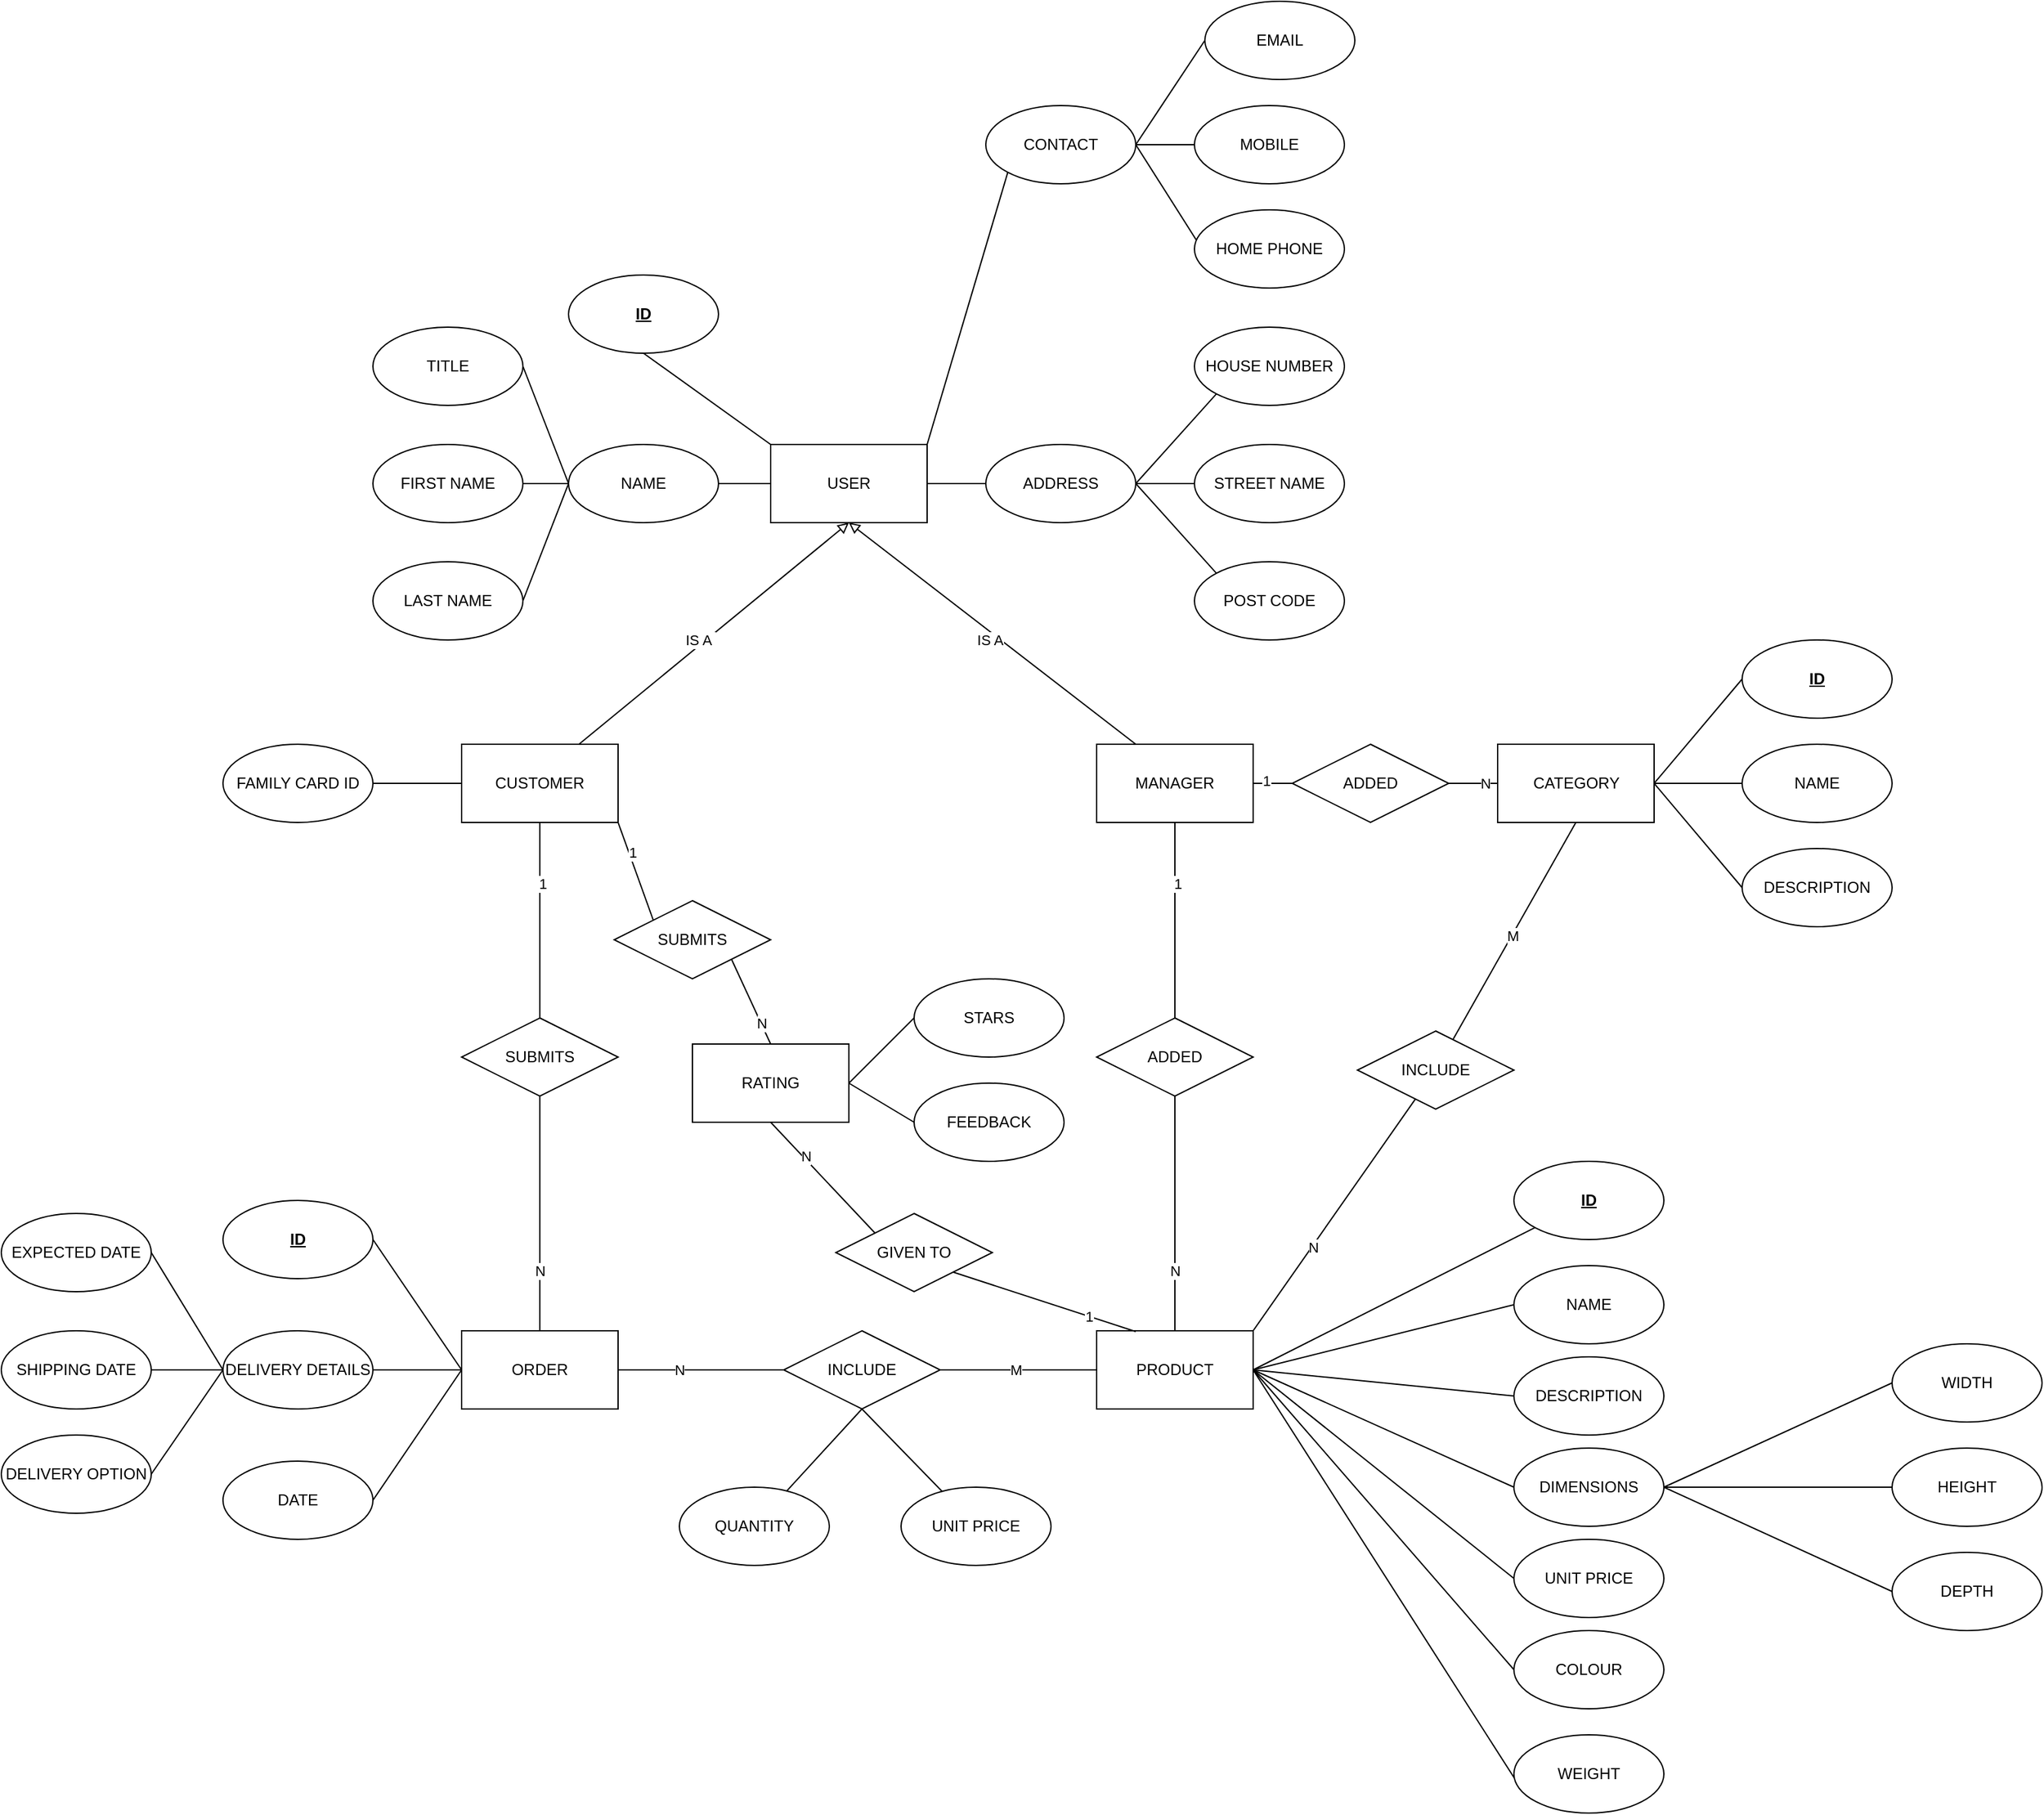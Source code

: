 <mxfile version="13.8.4" type="device"><diagram id="R2lEEEUBdFMjLlhIrx00" name="Page-1"><mxGraphModel dx="2568" dy="922" grid="1" gridSize="10" guides="1" tooltips="1" connect="1" arrows="1" fold="1" page="1" pageScale="1" pageWidth="850" pageHeight="1100" math="0" shadow="0" extFonts="Permanent Marker^https://fonts.googleapis.com/css?family=Permanent+Marker"><root><mxCell id="0"/><mxCell id="1" parent="0"/><mxCell id="3ssT8397jPewp1gnibbw-7" style="rounded=0;orthogonalLoop=1;jettySize=auto;html=1;exitX=0.75;exitY=0;exitDx=0;exitDy=0;entryX=0.5;entryY=1;entryDx=0;entryDy=0;endArrow=block;endFill=0;" edge="1" parent="1" source="3ssT8397jPewp1gnibbw-1" target="3ssT8397jPewp1gnibbw-5"><mxGeometry relative="1" as="geometry"/></mxCell><mxCell id="3ssT8397jPewp1gnibbw-45" value="IS A&amp;nbsp;" style="edgeLabel;html=1;align=center;verticalAlign=middle;resizable=0;points=[];" vertex="1" connectable="0" parent="3ssT8397jPewp1gnibbw-7"><mxGeometry x="-0.201" y="3" relative="1" as="geometry"><mxPoint x="11.58" y="-10.36" as="offset"/></mxGeometry></mxCell><mxCell id="3ssT8397jPewp1gnibbw-1" value="CUSTOMER" style="rounded=0;whiteSpace=wrap;html=1;" vertex="1" parent="1"><mxGeometry x="113" y="680" width="120" height="60" as="geometry"/></mxCell><mxCell id="3ssT8397jPewp1gnibbw-91" value="" style="edgeStyle=none;rounded=0;orthogonalLoop=1;jettySize=auto;html=1;startArrow=none;startFill=0;endArrow=none;endFill=0;exitX=1;exitY=0.5;exitDx=0;exitDy=0;entryX=0;entryY=0.5;entryDx=0;entryDy=0;" edge="1" parent="1" source="3ssT8397jPewp1gnibbw-2" target="3ssT8397jPewp1gnibbw-83"><mxGeometry relative="1" as="geometry"><mxPoint x="660" y="1164" as="sourcePoint"/></mxGeometry></mxCell><mxCell id="3ssT8397jPewp1gnibbw-92" style="edgeStyle=none;rounded=0;orthogonalLoop=1;jettySize=auto;html=1;startArrow=none;startFill=0;endArrow=none;endFill=0;exitX=1;exitY=0.5;exitDx=0;exitDy=0;entryX=0;entryY=0.5;entryDx=0;entryDy=0;" edge="1" parent="1" source="3ssT8397jPewp1gnibbw-2" target="3ssT8397jPewp1gnibbw-82"><mxGeometry relative="1" as="geometry"/></mxCell><mxCell id="3ssT8397jPewp1gnibbw-2" value="PRODUCT" style="rounded=0;whiteSpace=wrap;html=1;" vertex="1" parent="1"><mxGeometry x="600" y="1130" width="120" height="60" as="geometry"/></mxCell><mxCell id="3ssT8397jPewp1gnibbw-3" value="ORDER" style="rounded=0;whiteSpace=wrap;html=1;" vertex="1" parent="1"><mxGeometry x="113" y="1130" width="120" height="60" as="geometry"/></mxCell><mxCell id="3ssT8397jPewp1gnibbw-8" style="rounded=0;orthogonalLoop=1;jettySize=auto;html=1;exitX=0.25;exitY=0;exitDx=0;exitDy=0;entryX=0.5;entryY=1;entryDx=0;entryDy=0;endArrow=block;endFill=0;" edge="1" parent="1" source="3ssT8397jPewp1gnibbw-4" target="3ssT8397jPewp1gnibbw-5"><mxGeometry relative="1" as="geometry"/></mxCell><mxCell id="3ssT8397jPewp1gnibbw-46" value="IS A" style="edgeLabel;html=1;align=center;verticalAlign=middle;resizable=0;points=[];" vertex="1" connectable="0" parent="3ssT8397jPewp1gnibbw-8"><mxGeometry x="0.215" y="4" relative="1" as="geometry"><mxPoint x="24" y="19.92" as="offset"/></mxGeometry></mxCell><mxCell id="3ssT8397jPewp1gnibbw-4" value="MANAGER" style="rounded=0;whiteSpace=wrap;html=1;" vertex="1" parent="1"><mxGeometry x="600" y="680" width="120" height="60" as="geometry"/></mxCell><mxCell id="3ssT8397jPewp1gnibbw-5" value="USER" style="rounded=0;whiteSpace=wrap;html=1;" vertex="1" parent="1"><mxGeometry x="350" y="450" width="120" height="60" as="geometry"/></mxCell><mxCell id="3ssT8397jPewp1gnibbw-9" value="" style="endArrow=none;html=1;entryX=0.5;entryY=1;entryDx=0;entryDy=0;exitX=0.5;exitY=0;exitDx=0;exitDy=0;" edge="1" parent="1" source="3ssT8397jPewp1gnibbw-12" target="3ssT8397jPewp1gnibbw-1"><mxGeometry width="50" height="50" relative="1" as="geometry"><mxPoint x="242.5" y="790" as="sourcePoint"/><mxPoint x="242.5" y="690" as="targetPoint"/></mxGeometry></mxCell><mxCell id="3ssT8397jPewp1gnibbw-14" value="1" style="edgeLabel;html=1;align=center;verticalAlign=middle;resizable=0;points=[];" vertex="1" connectable="0" parent="3ssT8397jPewp1gnibbw-9"><mxGeometry x="0.371" y="-2" relative="1" as="geometry"><mxPoint as="offset"/></mxGeometry></mxCell><mxCell id="3ssT8397jPewp1gnibbw-13" style="edgeStyle=none;rounded=0;orthogonalLoop=1;jettySize=auto;html=1;entryX=0.5;entryY=0;entryDx=0;entryDy=0;endArrow=none;endFill=0;exitX=0.5;exitY=1;exitDx=0;exitDy=0;" edge="1" parent="1" source="3ssT8397jPewp1gnibbw-12" target="3ssT8397jPewp1gnibbw-3"><mxGeometry relative="1" as="geometry"/></mxCell><mxCell id="3ssT8397jPewp1gnibbw-15" value="N" style="edgeLabel;html=1;align=center;verticalAlign=middle;resizable=0;points=[];" vertex="1" connectable="0" parent="3ssT8397jPewp1gnibbw-13"><mxGeometry x="0.488" relative="1" as="geometry"><mxPoint as="offset"/></mxGeometry></mxCell><mxCell id="3ssT8397jPewp1gnibbw-12" value="SUBMITS" style="rhombus;whiteSpace=wrap;html=1;" vertex="1" parent="1"><mxGeometry x="113" y="890" width="120" height="60" as="geometry"/></mxCell><mxCell id="3ssT8397jPewp1gnibbw-43" style="edgeStyle=none;rounded=0;orthogonalLoop=1;jettySize=auto;html=1;exitX=1;exitY=0.5;exitDx=0;exitDy=0;entryX=0;entryY=0.5;entryDx=0;entryDy=0;endArrow=none;endFill=0;" edge="1" parent="1" target="3ssT8397jPewp1gnibbw-40"><mxGeometry relative="1" as="geometry"><mxPoint x="160.0" y="570" as="sourcePoint"/></mxGeometry></mxCell><mxCell id="3ssT8397jPewp1gnibbw-16" value="LAST NAME" style="ellipse;whiteSpace=wrap;html=1;" vertex="1" parent="1"><mxGeometry x="45" y="540" width="115" height="60" as="geometry"/></mxCell><mxCell id="3ssT8397jPewp1gnibbw-42" style="edgeStyle=none;rounded=0;orthogonalLoop=1;jettySize=auto;html=1;exitX=1;exitY=0.5;exitDx=0;exitDy=0;entryX=0;entryY=0.5;entryDx=0;entryDy=0;endArrow=none;endFill=0;" edge="1" parent="1" source="3ssT8397jPewp1gnibbw-18" target="3ssT8397jPewp1gnibbw-40"><mxGeometry relative="1" as="geometry"/></mxCell><mxCell id="3ssT8397jPewp1gnibbw-18" value="FIRST NAME" style="ellipse;whiteSpace=wrap;html=1;" vertex="1" parent="1"><mxGeometry x="45" y="450" width="115" height="60" as="geometry"/></mxCell><mxCell id="3ssT8397jPewp1gnibbw-38" style="edgeStyle=none;rounded=0;orthogonalLoop=1;jettySize=auto;html=1;exitX=0.5;exitY=1;exitDx=0;exitDy=0;entryX=0;entryY=0;entryDx=0;entryDy=0;endArrow=none;endFill=0;" edge="1" parent="1" source="3ssT8397jPewp1gnibbw-19" target="3ssT8397jPewp1gnibbw-5"><mxGeometry relative="1" as="geometry"/></mxCell><mxCell id="3ssT8397jPewp1gnibbw-19" value="ID" style="ellipse;whiteSpace=wrap;html=1;fontStyle=5" vertex="1" parent="1"><mxGeometry x="195" y="320" width="115" height="60" as="geometry"/></mxCell><mxCell id="3ssT8397jPewp1gnibbw-39" style="edgeStyle=none;rounded=0;orthogonalLoop=1;jettySize=auto;html=1;exitX=1;exitY=0.5;exitDx=0;exitDy=0;entryX=0;entryY=0.5;entryDx=0;entryDy=0;endArrow=none;endFill=0;" edge="1" parent="1" source="3ssT8397jPewp1gnibbw-20" target="3ssT8397jPewp1gnibbw-40"><mxGeometry relative="1" as="geometry"/></mxCell><mxCell id="3ssT8397jPewp1gnibbw-20" value="TITLE" style="ellipse;whiteSpace=wrap;html=1;" vertex="1" parent="1"><mxGeometry x="45" y="360" width="115" height="60" as="geometry"/></mxCell><mxCell id="3ssT8397jPewp1gnibbw-26" value="" style="edgeStyle=none;rounded=0;orthogonalLoop=1;jettySize=auto;html=1;endArrow=none;endFill=0;" edge="1" parent="1" source="3ssT8397jPewp1gnibbw-21" target="3ssT8397jPewp1gnibbw-24"><mxGeometry relative="1" as="geometry"/></mxCell><mxCell id="3ssT8397jPewp1gnibbw-27" value="" style="edgeStyle=none;rounded=0;orthogonalLoop=1;jettySize=auto;html=1;endArrow=none;endFill=0;" edge="1" parent="1" source="3ssT8397jPewp1gnibbw-21" target="3ssT8397jPewp1gnibbw-24"><mxGeometry relative="1" as="geometry"/></mxCell><mxCell id="3ssT8397jPewp1gnibbw-21" value="ADDRESS" style="ellipse;whiteSpace=wrap;html=1;" vertex="1" parent="1"><mxGeometry x="515" y="450" width="115" height="60" as="geometry"/></mxCell><mxCell id="3ssT8397jPewp1gnibbw-22" value="" style="endArrow=none;html=1;exitX=1;exitY=0.5;exitDx=0;exitDy=0;entryX=0;entryY=0.5;entryDx=0;entryDy=0;" edge="1" parent="1" source="3ssT8397jPewp1gnibbw-5" target="3ssT8397jPewp1gnibbw-21"><mxGeometry width="50" height="50" relative="1" as="geometry"><mxPoint x="455" y="680" as="sourcePoint"/><mxPoint x="505" y="630" as="targetPoint"/></mxGeometry></mxCell><mxCell id="3ssT8397jPewp1gnibbw-23" value="HOUSE NUMBER" style="ellipse;whiteSpace=wrap;html=1;" vertex="1" parent="1"><mxGeometry x="675" y="360" width="115" height="60" as="geometry"/></mxCell><mxCell id="3ssT8397jPewp1gnibbw-24" value="STREET NAME" style="ellipse;whiteSpace=wrap;html=1;" vertex="1" parent="1"><mxGeometry x="675" y="450" width="115" height="60" as="geometry"/></mxCell><mxCell id="3ssT8397jPewp1gnibbw-25" value="POST CODE" style="ellipse;whiteSpace=wrap;html=1;" vertex="1" parent="1"><mxGeometry x="675" y="540" width="115" height="60" as="geometry"/></mxCell><mxCell id="3ssT8397jPewp1gnibbw-28" value="" style="edgeStyle=none;rounded=0;orthogonalLoop=1;jettySize=auto;html=1;endArrow=none;endFill=0;exitX=1;exitY=0.5;exitDx=0;exitDy=0;entryX=0;entryY=0;entryDx=0;entryDy=0;" edge="1" parent="1" source="3ssT8397jPewp1gnibbw-21" target="3ssT8397jPewp1gnibbw-25"><mxGeometry relative="1" as="geometry"><mxPoint x="640" y="490" as="sourcePoint"/><mxPoint x="685" y="490" as="targetPoint"/></mxGeometry></mxCell><mxCell id="3ssT8397jPewp1gnibbw-29" value="" style="edgeStyle=none;rounded=0;orthogonalLoop=1;jettySize=auto;html=1;endArrow=none;endFill=0;exitX=1;exitY=0.5;exitDx=0;exitDy=0;entryX=0;entryY=1;entryDx=0;entryDy=0;" edge="1" parent="1" source="3ssT8397jPewp1gnibbw-21" target="3ssT8397jPewp1gnibbw-23"><mxGeometry relative="1" as="geometry"><mxPoint x="622.981" y="511.306" as="sourcePoint"/><mxPoint x="702.019" y="558.694" as="targetPoint"/></mxGeometry></mxCell><mxCell id="3ssT8397jPewp1gnibbw-31" style="edgeStyle=none;rounded=0;orthogonalLoop=1;jettySize=auto;html=1;exitX=0;exitY=1;exitDx=0;exitDy=0;entryX=1;entryY=0;entryDx=0;entryDy=0;endArrow=none;endFill=0;" edge="1" parent="1" source="3ssT8397jPewp1gnibbw-30" target="3ssT8397jPewp1gnibbw-5"><mxGeometry relative="1" as="geometry"/></mxCell><mxCell id="3ssT8397jPewp1gnibbw-35" style="edgeStyle=none;rounded=0;orthogonalLoop=1;jettySize=auto;html=1;exitX=1;exitY=0.5;exitDx=0;exitDy=0;entryX=0;entryY=0.5;entryDx=0;entryDy=0;endArrow=none;endFill=0;" edge="1" parent="1" source="3ssT8397jPewp1gnibbw-30" target="3ssT8397jPewp1gnibbw-32"><mxGeometry relative="1" as="geometry"><mxPoint x="691.806" y="161.195" as="targetPoint"/></mxGeometry></mxCell><mxCell id="3ssT8397jPewp1gnibbw-36" style="edgeStyle=none;rounded=0;orthogonalLoop=1;jettySize=auto;html=1;exitX=1;exitY=0.5;exitDx=0;exitDy=0;entryX=0;entryY=0.5;entryDx=0;entryDy=0;endArrow=none;endFill=0;" edge="1" parent="1" source="3ssT8397jPewp1gnibbw-30" target="3ssT8397jPewp1gnibbw-33"><mxGeometry relative="1" as="geometry"/></mxCell><mxCell id="3ssT8397jPewp1gnibbw-37" style="edgeStyle=none;rounded=0;orthogonalLoop=1;jettySize=auto;html=1;exitX=1;exitY=0.5;exitDx=0;exitDy=0;entryX=0.017;entryY=0.4;entryDx=0;entryDy=0;entryPerimeter=0;endArrow=none;endFill=0;" edge="1" parent="1" source="3ssT8397jPewp1gnibbw-30" target="3ssT8397jPewp1gnibbw-34"><mxGeometry relative="1" as="geometry"/></mxCell><mxCell id="3ssT8397jPewp1gnibbw-30" value="CONTACT" style="ellipse;whiteSpace=wrap;html=1;" vertex="1" parent="1"><mxGeometry x="515" y="190" width="115" height="60" as="geometry"/></mxCell><mxCell id="3ssT8397jPewp1gnibbw-32" value="EMAIL" style="ellipse;whiteSpace=wrap;html=1;" vertex="1" parent="1"><mxGeometry x="683" y="110" width="115" height="60" as="geometry"/></mxCell><mxCell id="3ssT8397jPewp1gnibbw-33" value="MOBILE" style="ellipse;whiteSpace=wrap;html=1;" vertex="1" parent="1"><mxGeometry x="675" y="190" width="115" height="60" as="geometry"/></mxCell><mxCell id="3ssT8397jPewp1gnibbw-34" value="HOME PHONE" style="ellipse;whiteSpace=wrap;html=1;" vertex="1" parent="1"><mxGeometry x="675" y="270" width="115" height="60" as="geometry"/></mxCell><mxCell id="3ssT8397jPewp1gnibbw-41" style="edgeStyle=none;rounded=0;orthogonalLoop=1;jettySize=auto;html=1;exitX=1;exitY=0.5;exitDx=0;exitDy=0;entryX=0;entryY=0.5;entryDx=0;entryDy=0;endArrow=none;endFill=0;" edge="1" parent="1" source="3ssT8397jPewp1gnibbw-40" target="3ssT8397jPewp1gnibbw-5"><mxGeometry relative="1" as="geometry"/></mxCell><mxCell id="3ssT8397jPewp1gnibbw-40" value="NAME" style="ellipse;whiteSpace=wrap;html=1;" vertex="1" parent="1"><mxGeometry x="195" y="450" width="115" height="60" as="geometry"/></mxCell><mxCell id="3ssT8397jPewp1gnibbw-71" value="" style="edgeStyle=none;rounded=0;orthogonalLoop=1;jettySize=auto;html=1;startArrow=none;startFill=0;endArrow=none;endFill=0;entryX=0;entryY=0.5;entryDx=0;entryDy=0;exitX=1;exitY=0.5;exitDx=0;exitDy=0;" edge="1" parent="1" source="3ssT8397jPewp1gnibbw-47" target="3ssT8397jPewp1gnibbw-3"><mxGeometry relative="1" as="geometry"/></mxCell><mxCell id="3ssT8397jPewp1gnibbw-47" value="DATE" style="ellipse;whiteSpace=wrap;html=1;" vertex="1" parent="1"><mxGeometry x="-70" y="1230" width="115" height="60" as="geometry"/></mxCell><mxCell id="3ssT8397jPewp1gnibbw-58" style="edgeStyle=none;rounded=0;orthogonalLoop=1;jettySize=auto;html=1;entryX=0;entryY=0.5;entryDx=0;entryDy=0;startArrow=none;startFill=0;endArrow=none;endFill=0;exitX=1;exitY=0.5;exitDx=0;exitDy=0;" edge="1" parent="1" source="3ssT8397jPewp1gnibbw-48" target="3ssT8397jPewp1gnibbw-3"><mxGeometry relative="1" as="geometry"/></mxCell><mxCell id="3ssT8397jPewp1gnibbw-48" value="DELIVERY DETAILS" style="ellipse;whiteSpace=wrap;html=1;" vertex="1" parent="1"><mxGeometry x="-70" y="1130" width="115" height="60" as="geometry"/></mxCell><mxCell id="3ssT8397jPewp1gnibbw-51" value="N" style="edgeStyle=none;rounded=0;orthogonalLoop=1;jettySize=auto;html=1;endArrow=none;endFill=0;startArrow=none;startFill=0;" edge="1" parent="1" source="3ssT8397jPewp1gnibbw-50" target="3ssT8397jPewp1gnibbw-3"><mxGeometry x="0.277" relative="1" as="geometry"><mxPoint x="1" as="offset"/></mxGeometry></mxCell><mxCell id="3ssT8397jPewp1gnibbw-52" value="M" style="edgeStyle=none;rounded=0;orthogonalLoop=1;jettySize=auto;html=1;endArrow=none;endFill=0;startArrow=none;startFill=0;" edge="1" parent="1" source="3ssT8397jPewp1gnibbw-50" target="3ssT8397jPewp1gnibbw-2"><mxGeometry x="-0.04" relative="1" as="geometry"><mxPoint as="offset"/></mxGeometry></mxCell><mxCell id="3ssT8397jPewp1gnibbw-50" value="INCLUDE" style="rhombus;whiteSpace=wrap;html=1;" vertex="1" parent="1"><mxGeometry x="360" y="1130" width="120" height="60" as="geometry"/></mxCell><mxCell id="3ssT8397jPewp1gnibbw-59" style="edgeStyle=none;rounded=0;orthogonalLoop=1;jettySize=auto;html=1;entryX=0;entryY=0.5;entryDx=0;entryDy=0;startArrow=none;startFill=0;endArrow=none;endFill=0;exitX=1;exitY=0.5;exitDx=0;exitDy=0;" edge="1" parent="1" source="3ssT8397jPewp1gnibbw-53" target="3ssT8397jPewp1gnibbw-48"><mxGeometry relative="1" as="geometry"/></mxCell><mxCell id="3ssT8397jPewp1gnibbw-53" value="EXPECTED DATE" style="ellipse;whiteSpace=wrap;html=1;" vertex="1" parent="1"><mxGeometry x="-240" y="1040" width="115" height="60" as="geometry"/></mxCell><mxCell id="3ssT8397jPewp1gnibbw-60" value="" style="edgeStyle=none;rounded=0;orthogonalLoop=1;jettySize=auto;html=1;startArrow=none;startFill=0;endArrow=none;endFill=0;" edge="1" parent="1" source="3ssT8397jPewp1gnibbw-54" target="3ssT8397jPewp1gnibbw-48"><mxGeometry relative="1" as="geometry"/></mxCell><mxCell id="3ssT8397jPewp1gnibbw-54" value="SHIPPING DATE" style="ellipse;whiteSpace=wrap;html=1;" vertex="1" parent="1"><mxGeometry x="-240" y="1130" width="115" height="60" as="geometry"/></mxCell><mxCell id="3ssT8397jPewp1gnibbw-61" style="edgeStyle=none;rounded=0;orthogonalLoop=1;jettySize=auto;html=1;entryX=0;entryY=0.5;entryDx=0;entryDy=0;startArrow=none;startFill=0;endArrow=none;endFill=0;exitX=1;exitY=0.5;exitDx=0;exitDy=0;" edge="1" parent="1" source="3ssT8397jPewp1gnibbw-55" target="3ssT8397jPewp1gnibbw-48"><mxGeometry relative="1" as="geometry"/></mxCell><mxCell id="3ssT8397jPewp1gnibbw-55" value="DELIVERY OPTION" style="ellipse;whiteSpace=wrap;html=1;" vertex="1" parent="1"><mxGeometry x="-240" y="1210" width="115" height="60" as="geometry"/></mxCell><mxCell id="3ssT8397jPewp1gnibbw-57" value="" style="edgeStyle=none;rounded=0;orthogonalLoop=1;jettySize=auto;html=1;startArrow=none;startFill=0;endArrow=none;endFill=0;entryX=0.5;entryY=1;entryDx=0;entryDy=0;" edge="1" parent="1" source="3ssT8397jPewp1gnibbw-56" target="3ssT8397jPewp1gnibbw-50"><mxGeometry relative="1" as="geometry"/></mxCell><mxCell id="3ssT8397jPewp1gnibbw-56" value="QUANTITY" style="ellipse;whiteSpace=wrap;html=1;" vertex="1" parent="1"><mxGeometry x="280" y="1250" width="115" height="60" as="geometry"/></mxCell><mxCell id="3ssT8397jPewp1gnibbw-63" style="edgeStyle=none;rounded=0;orthogonalLoop=1;jettySize=auto;html=1;entryX=0.5;entryY=1;entryDx=0;entryDy=0;startArrow=none;startFill=0;endArrow=none;endFill=0;" edge="1" parent="1" source="3ssT8397jPewp1gnibbw-62" target="3ssT8397jPewp1gnibbw-50"><mxGeometry relative="1" as="geometry"/></mxCell><mxCell id="3ssT8397jPewp1gnibbw-62" value="UNIT PRICE" style="ellipse;whiteSpace=wrap;html=1;" vertex="1" parent="1"><mxGeometry x="450" y="1250" width="115" height="60" as="geometry"/></mxCell><mxCell id="3ssT8397jPewp1gnibbw-65" style="edgeStyle=none;rounded=0;orthogonalLoop=1;jettySize=auto;html=1;startArrow=none;startFill=0;endArrow=none;endFill=0;entryX=1;entryY=0.5;entryDx=0;entryDy=0;exitX=0;exitY=0.5;exitDx=0;exitDy=0;" edge="1" parent="1" source="3ssT8397jPewp1gnibbw-64" target="3ssT8397jPewp1gnibbw-2"><mxGeometry relative="1" as="geometry"><mxPoint x="663" y="1160" as="targetPoint"/></mxGeometry></mxCell><mxCell id="3ssT8397jPewp1gnibbw-64" value="UNIT PRICE" style="ellipse;whiteSpace=wrap;html=1;" vertex="1" parent="1"><mxGeometry x="920" y="1290" width="115" height="60" as="geometry"/></mxCell><mxCell id="3ssT8397jPewp1gnibbw-74" value="" style="endArrow=none;html=1;entryX=0.5;entryY=1;entryDx=0;entryDy=0;exitX=0.5;exitY=0;exitDx=0;exitDy=0;" edge="1" parent="1" source="3ssT8397jPewp1gnibbw-78" target="3ssT8397jPewp1gnibbw-4"><mxGeometry width="50" height="50" relative="1" as="geometry"><mxPoint x="559.5" y="790" as="sourcePoint"/><mxPoint x="559.5" y="690" as="targetPoint"/></mxGeometry></mxCell><mxCell id="3ssT8397jPewp1gnibbw-75" value="1" style="edgeLabel;html=1;align=center;verticalAlign=middle;resizable=0;points=[];" vertex="1" connectable="0" parent="3ssT8397jPewp1gnibbw-74"><mxGeometry x="0.371" y="-2" relative="1" as="geometry"><mxPoint as="offset"/></mxGeometry></mxCell><mxCell id="3ssT8397jPewp1gnibbw-76" style="edgeStyle=none;rounded=0;orthogonalLoop=1;jettySize=auto;html=1;entryX=0.5;entryY=0;entryDx=0;entryDy=0;endArrow=none;endFill=0;exitX=0.5;exitY=1;exitDx=0;exitDy=0;" edge="1" parent="1" source="3ssT8397jPewp1gnibbw-78" target="3ssT8397jPewp1gnibbw-2"><mxGeometry relative="1" as="geometry"><mxPoint x="560" y="1130" as="targetPoint"/></mxGeometry></mxCell><mxCell id="3ssT8397jPewp1gnibbw-77" value="N" style="edgeLabel;html=1;align=center;verticalAlign=middle;resizable=0;points=[];" vertex="1" connectable="0" parent="3ssT8397jPewp1gnibbw-76"><mxGeometry x="0.488" relative="1" as="geometry"><mxPoint as="offset"/></mxGeometry></mxCell><mxCell id="3ssT8397jPewp1gnibbw-78" value="ADDED" style="rhombus;whiteSpace=wrap;html=1;" vertex="1" parent="1"><mxGeometry x="600" y="890" width="120" height="60" as="geometry"/></mxCell><mxCell id="3ssT8397jPewp1gnibbw-82" value="NAME" style="ellipse;whiteSpace=wrap;html=1;" vertex="1" parent="1"><mxGeometry x="920" y="1080" width="115" height="60" as="geometry"/></mxCell><mxCell id="3ssT8397jPewp1gnibbw-83" value="DESCRIPTION" style="ellipse;whiteSpace=wrap;html=1;" vertex="1" parent="1"><mxGeometry x="920" y="1150" width="115" height="60" as="geometry"/></mxCell><mxCell id="3ssT8397jPewp1gnibbw-97" style="edgeStyle=none;rounded=0;orthogonalLoop=1;jettySize=auto;html=1;entryX=1;entryY=0.5;entryDx=0;entryDy=0;startArrow=none;startFill=0;endArrow=none;endFill=0;exitX=0;exitY=0.5;exitDx=0;exitDy=0;" edge="1" parent="1" source="3ssT8397jPewp1gnibbw-84" target="3ssT8397jPewp1gnibbw-2"><mxGeometry relative="1" as="geometry"/></mxCell><mxCell id="3ssT8397jPewp1gnibbw-98" style="edgeStyle=none;rounded=0;orthogonalLoop=1;jettySize=auto;html=1;entryX=0;entryY=0.5;entryDx=0;entryDy=0;startArrow=none;startFill=0;endArrow=none;endFill=0;exitX=1;exitY=0.5;exitDx=0;exitDy=0;" edge="1" parent="1" source="3ssT8397jPewp1gnibbw-84" target="3ssT8397jPewp1gnibbw-85"><mxGeometry relative="1" as="geometry"/></mxCell><mxCell id="3ssT8397jPewp1gnibbw-99" style="edgeStyle=none;rounded=0;orthogonalLoop=1;jettySize=auto;html=1;entryX=0;entryY=0.5;entryDx=0;entryDy=0;startArrow=none;startFill=0;endArrow=none;endFill=0;" edge="1" parent="1" source="3ssT8397jPewp1gnibbw-84" target="3ssT8397jPewp1gnibbw-86"><mxGeometry relative="1" as="geometry"/></mxCell><mxCell id="3ssT8397jPewp1gnibbw-100" style="edgeStyle=none;rounded=0;orthogonalLoop=1;jettySize=auto;html=1;entryX=0;entryY=0.5;entryDx=0;entryDy=0;startArrow=none;startFill=0;endArrow=none;endFill=0;exitX=1;exitY=0.5;exitDx=0;exitDy=0;" edge="1" parent="1" source="3ssT8397jPewp1gnibbw-84" target="3ssT8397jPewp1gnibbw-87"><mxGeometry relative="1" as="geometry"/></mxCell><mxCell id="3ssT8397jPewp1gnibbw-101" style="edgeStyle=none;rounded=0;orthogonalLoop=1;jettySize=auto;html=1;entryX=0.013;entryY=0.584;entryDx=0;entryDy=0;entryPerimeter=0;startArrow=none;startFill=0;endArrow=none;endFill=0;exitX=1;exitY=0.5;exitDx=0;exitDy=0;" edge="1" parent="1" source="3ssT8397jPewp1gnibbw-2" target="3ssT8397jPewp1gnibbw-88"><mxGeometry relative="1" as="geometry"/></mxCell><mxCell id="3ssT8397jPewp1gnibbw-84" value="DIMENSIONS" style="ellipse;whiteSpace=wrap;html=1;" vertex="1" parent="1"><mxGeometry x="920" y="1220" width="115" height="60" as="geometry"/></mxCell><mxCell id="3ssT8397jPewp1gnibbw-85" value="WIDTH" style="ellipse;whiteSpace=wrap;html=1;" vertex="1" parent="1"><mxGeometry x="1210" y="1140" width="115" height="60" as="geometry"/></mxCell><mxCell id="3ssT8397jPewp1gnibbw-86" value="HEIGHT" style="ellipse;whiteSpace=wrap;html=1;" vertex="1" parent="1"><mxGeometry x="1210" y="1220" width="115" height="60" as="geometry"/></mxCell><mxCell id="3ssT8397jPewp1gnibbw-87" value="DEPTH" style="ellipse;whiteSpace=wrap;html=1;" vertex="1" parent="1"><mxGeometry x="1210" y="1300" width="115" height="60" as="geometry"/></mxCell><mxCell id="3ssT8397jPewp1gnibbw-88" value="WEIGHT" style="ellipse;whiteSpace=wrap;html=1;" vertex="1" parent="1"><mxGeometry x="920" y="1440" width="115" height="60" as="geometry"/></mxCell><mxCell id="3ssT8397jPewp1gnibbw-93" style="edgeStyle=none;rounded=0;orthogonalLoop=1;jettySize=auto;html=1;exitX=0;exitY=0.5;exitDx=0;exitDy=0;startArrow=none;startFill=0;endArrow=none;endFill=0;entryX=1;entryY=0.5;entryDx=0;entryDy=0;" edge="1" parent="1" source="3ssT8397jPewp1gnibbw-89" target="3ssT8397jPewp1gnibbw-2"><mxGeometry relative="1" as="geometry"/></mxCell><mxCell id="3ssT8397jPewp1gnibbw-89" value="COLOUR" style="ellipse;whiteSpace=wrap;html=1;" vertex="1" parent="1"><mxGeometry x="920" y="1360" width="115" height="60" as="geometry"/></mxCell><mxCell id="3ssT8397jPewp1gnibbw-117" style="edgeStyle=none;rounded=0;orthogonalLoop=1;jettySize=auto;html=1;exitX=1;exitY=0.5;exitDx=0;exitDy=0;startArrow=none;startFill=0;endArrow=none;endFill=0;entryX=0;entryY=0.5;entryDx=0;entryDy=0;" edge="1" parent="1" source="3ssT8397jPewp1gnibbw-102" target="3ssT8397jPewp1gnibbw-116"><mxGeometry relative="1" as="geometry"><mxPoint x="1095.0" y="670" as="targetPoint"/></mxGeometry></mxCell><mxCell id="3ssT8397jPewp1gnibbw-119" value="" style="edgeStyle=none;rounded=0;orthogonalLoop=1;jettySize=auto;html=1;startArrow=none;startFill=0;endArrow=none;endFill=0;entryX=0;entryY=0.5;entryDx=0;entryDy=0;exitX=1;exitY=0.5;exitDx=0;exitDy=0;" edge="1" parent="1" source="3ssT8397jPewp1gnibbw-102" target="3ssT8397jPewp1gnibbw-118"><mxGeometry relative="1" as="geometry"/></mxCell><mxCell id="3ssT8397jPewp1gnibbw-102" value="CATEGORY" style="rounded=0;whiteSpace=wrap;html=1;" vertex="1" parent="1"><mxGeometry x="907.5" y="680" width="120" height="60" as="geometry"/></mxCell><mxCell id="3ssT8397jPewp1gnibbw-103" value="" style="endArrow=none;html=1;entryX=1;entryY=0.5;entryDx=0;entryDy=0;exitX=0;exitY=0.5;exitDx=0;exitDy=0;" edge="1" parent="1" source="3ssT8397jPewp1gnibbw-107" target="3ssT8397jPewp1gnibbw-4"><mxGeometry width="50" height="50" relative="1" as="geometry"><mxPoint x="679.5" y="750" as="sourcePoint"/><mxPoint x="720" y="700" as="targetPoint"/></mxGeometry></mxCell><mxCell id="3ssT8397jPewp1gnibbw-104" value="1" style="edgeLabel;html=1;align=center;verticalAlign=middle;resizable=0;points=[];" vertex="1" connectable="0" parent="3ssT8397jPewp1gnibbw-103"><mxGeometry x="0.371" y="-2" relative="1" as="geometry"><mxPoint as="offset"/></mxGeometry></mxCell><mxCell id="3ssT8397jPewp1gnibbw-105" style="edgeStyle=none;rounded=0;orthogonalLoop=1;jettySize=auto;html=1;entryX=0;entryY=0.5;entryDx=0;entryDy=0;endArrow=none;endFill=0;exitX=1;exitY=0.5;exitDx=0;exitDy=0;" edge="1" parent="1" source="3ssT8397jPewp1gnibbw-107" target="3ssT8397jPewp1gnibbw-102"><mxGeometry relative="1" as="geometry"><mxPoint x="780" y="930" as="targetPoint"/></mxGeometry></mxCell><mxCell id="3ssT8397jPewp1gnibbw-106" value="N" style="edgeLabel;html=1;align=center;verticalAlign=middle;resizable=0;points=[];" vertex="1" connectable="0" parent="3ssT8397jPewp1gnibbw-105"><mxGeometry x="0.488" relative="1" as="geometry"><mxPoint as="offset"/></mxGeometry></mxCell><mxCell id="3ssT8397jPewp1gnibbw-107" value="ADDED" style="rhombus;whiteSpace=wrap;html=1;" vertex="1" parent="1"><mxGeometry x="750" y="680" width="120" height="60" as="geometry"/></mxCell><mxCell id="3ssT8397jPewp1gnibbw-116" value="NAME" style="ellipse;whiteSpace=wrap;html=1;" vertex="1" parent="1"><mxGeometry x="1095" y="680" width="115" height="60" as="geometry"/></mxCell><mxCell id="3ssT8397jPewp1gnibbw-118" value="DESCRIPTION" style="ellipse;whiteSpace=wrap;html=1;" vertex="1" parent="1"><mxGeometry x="1095" y="760" width="115" height="60" as="geometry"/></mxCell><mxCell id="3ssT8397jPewp1gnibbw-120" value="N" style="edgeStyle=none;rounded=0;orthogonalLoop=1;jettySize=auto;html=1;endArrow=none;endFill=0;startArrow=none;startFill=0;entryX=1;entryY=0;entryDx=0;entryDy=0;" edge="1" parent="1" source="3ssT8397jPewp1gnibbw-122" target="3ssT8397jPewp1gnibbw-2"><mxGeometry x="0.277" relative="1" as="geometry"><mxPoint x="683" y="990.0" as="targetPoint"/><mxPoint x="1" as="offset"/></mxGeometry></mxCell><mxCell id="3ssT8397jPewp1gnibbw-121" value="M" style="edgeStyle=none;rounded=0;orthogonalLoop=1;jettySize=auto;html=1;endArrow=none;endFill=0;startArrow=none;startFill=0;entryX=0.5;entryY=1;entryDx=0;entryDy=0;" edge="1" parent="1" source="3ssT8397jPewp1gnibbw-122" target="3ssT8397jPewp1gnibbw-102"><mxGeometry x="-0.04" relative="1" as="geometry"><mxPoint x="980" y="830.0" as="targetPoint"/><mxPoint as="offset"/></mxGeometry></mxCell><mxCell id="3ssT8397jPewp1gnibbw-122" value="INCLUDE" style="rhombus;whiteSpace=wrap;html=1;" vertex="1" parent="1"><mxGeometry x="800" y="900" width="120" height="60" as="geometry"/></mxCell><mxCell id="3ssT8397jPewp1gnibbw-123" value="RATING" style="rounded=0;whiteSpace=wrap;html=1;" vertex="1" parent="1"><mxGeometry x="290" y="910" width="120" height="60" as="geometry"/></mxCell><mxCell id="3ssT8397jPewp1gnibbw-124" value="" style="endArrow=none;html=1;entryX=1;entryY=1;entryDx=0;entryDy=0;exitX=0;exitY=0;exitDx=0;exitDy=0;" edge="1" parent="1" source="3ssT8397jPewp1gnibbw-128" target="3ssT8397jPewp1gnibbw-1"><mxGeometry width="50" height="50" relative="1" as="geometry"><mxPoint x="369.5" y="665" as="sourcePoint"/><mxPoint x="253" y="630" as="targetPoint"/></mxGeometry></mxCell><mxCell id="3ssT8397jPewp1gnibbw-125" value="1" style="edgeLabel;html=1;align=center;verticalAlign=middle;resizable=0;points=[];" vertex="1" connectable="0" parent="3ssT8397jPewp1gnibbw-124"><mxGeometry x="0.371" y="-2" relative="1" as="geometry"><mxPoint as="offset"/></mxGeometry></mxCell><mxCell id="3ssT8397jPewp1gnibbw-126" style="edgeStyle=none;rounded=0;orthogonalLoop=1;jettySize=auto;html=1;entryX=0.5;entryY=0;entryDx=0;entryDy=0;endArrow=none;endFill=0;exitX=1;exitY=1;exitDx=0;exitDy=0;" edge="1" parent="1" source="3ssT8397jPewp1gnibbw-128" target="3ssT8397jPewp1gnibbw-123"><mxGeometry relative="1" as="geometry"><mxPoint x="378" y="740" as="targetPoint"/></mxGeometry></mxCell><mxCell id="3ssT8397jPewp1gnibbw-127" value="N" style="edgeLabel;html=1;align=center;verticalAlign=middle;resizable=0;points=[];" vertex="1" connectable="0" parent="3ssT8397jPewp1gnibbw-126"><mxGeometry x="0.488" relative="1" as="geometry"><mxPoint as="offset"/></mxGeometry></mxCell><mxCell id="3ssT8397jPewp1gnibbw-128" value="SUBMITS" style="rhombus;whiteSpace=wrap;html=1;" vertex="1" parent="1"><mxGeometry x="230" y="800" width="120" height="60" as="geometry"/></mxCell><mxCell id="3ssT8397jPewp1gnibbw-129" value="" style="endArrow=none;html=1;entryX=0.5;entryY=1;entryDx=0;entryDy=0;exitX=0;exitY=0;exitDx=0;exitDy=0;" edge="1" parent="1" source="3ssT8397jPewp1gnibbw-133" target="3ssT8397jPewp1gnibbw-123"><mxGeometry width="50" height="50" relative="1" as="geometry"><mxPoint x="596.5" y="865" as="sourcePoint"/><mxPoint x="460" y="940" as="targetPoint"/></mxGeometry></mxCell><mxCell id="3ssT8397jPewp1gnibbw-130" value="N" style="edgeLabel;html=1;align=center;verticalAlign=middle;resizable=0;points=[];" vertex="1" connectable="0" parent="3ssT8397jPewp1gnibbw-129"><mxGeometry x="0.371" y="-2" relative="1" as="geometry"><mxPoint as="offset"/></mxGeometry></mxCell><mxCell id="3ssT8397jPewp1gnibbw-131" style="edgeStyle=none;rounded=0;orthogonalLoop=1;jettySize=auto;html=1;entryX=0.225;entryY=0.01;entryDx=0;entryDy=0;endArrow=none;endFill=0;exitX=1;exitY=1;exitDx=0;exitDy=0;entryPerimeter=0;" edge="1" parent="1" source="3ssT8397jPewp1gnibbw-133"><mxGeometry relative="1" as="geometry"><mxPoint x="630.0" y="1130.6" as="targetPoint"/><mxPoint x="560" y="1015" as="sourcePoint"/></mxGeometry></mxCell><mxCell id="3ssT8397jPewp1gnibbw-132" value="1" style="edgeLabel;html=1;align=center;verticalAlign=middle;resizable=0;points=[];" vertex="1" connectable="0" parent="3ssT8397jPewp1gnibbw-131"><mxGeometry x="0.488" relative="1" as="geometry"><mxPoint as="offset"/></mxGeometry></mxCell><mxCell id="3ssT8397jPewp1gnibbw-133" value="GIVEN TO" style="rhombus;whiteSpace=wrap;html=1;" vertex="1" parent="1"><mxGeometry x="400" y="1040" width="120" height="60" as="geometry"/></mxCell><mxCell id="3ssT8397jPewp1gnibbw-137" value="" style="edgeStyle=none;rounded=0;orthogonalLoop=1;jettySize=auto;html=1;startArrow=none;startFill=0;endArrow=none;endFill=0;entryX=1;entryY=0.5;entryDx=0;entryDy=0;exitX=0;exitY=0.5;exitDx=0;exitDy=0;" edge="1" parent="1" source="3ssT8397jPewp1gnibbw-135" target="3ssT8397jPewp1gnibbw-123"><mxGeometry relative="1" as="geometry"/></mxCell><mxCell id="3ssT8397jPewp1gnibbw-135" value="STARS" style="ellipse;whiteSpace=wrap;html=1;" vertex="1" parent="1"><mxGeometry x="460" y="860" width="115" height="60" as="geometry"/></mxCell><mxCell id="3ssT8397jPewp1gnibbw-138" style="edgeStyle=none;rounded=0;orthogonalLoop=1;jettySize=auto;html=1;entryX=1;entryY=0.5;entryDx=0;entryDy=0;startArrow=none;startFill=0;endArrow=none;endFill=0;exitX=0;exitY=0.5;exitDx=0;exitDy=0;" edge="1" parent="1" source="3ssT8397jPewp1gnibbw-136" target="3ssT8397jPewp1gnibbw-123"><mxGeometry relative="1" as="geometry"/></mxCell><mxCell id="3ssT8397jPewp1gnibbw-136" value="FEEDBACK" style="ellipse;whiteSpace=wrap;html=1;" vertex="1" parent="1"><mxGeometry x="460" y="940" width="115" height="60" as="geometry"/></mxCell><mxCell id="3ssT8397jPewp1gnibbw-140" style="edgeStyle=none;rounded=0;orthogonalLoop=1;jettySize=auto;html=1;entryX=0;entryY=0.5;entryDx=0;entryDy=0;startArrow=none;startFill=0;endArrow=none;endFill=0;exitX=1;exitY=0.5;exitDx=0;exitDy=0;" edge="1" parent="1" source="3ssT8397jPewp1gnibbw-139" target="3ssT8397jPewp1gnibbw-3"><mxGeometry relative="1" as="geometry"/></mxCell><mxCell id="3ssT8397jPewp1gnibbw-139" value="ID" style="ellipse;whiteSpace=wrap;html=1;fontStyle=5" vertex="1" parent="1"><mxGeometry x="-70" y="1030" width="115" height="60" as="geometry"/></mxCell><mxCell id="3ssT8397jPewp1gnibbw-142" value="" style="edgeStyle=none;rounded=0;orthogonalLoop=1;jettySize=auto;html=1;startArrow=none;startFill=0;endArrow=none;endFill=0;" edge="1" parent="1" source="3ssT8397jPewp1gnibbw-141" target="3ssT8397jPewp1gnibbw-1"><mxGeometry relative="1" as="geometry"/></mxCell><mxCell id="3ssT8397jPewp1gnibbw-141" value="FAMILY CARD ID" style="ellipse;whiteSpace=wrap;html=1;fontStyle=0" vertex="1" parent="1"><mxGeometry x="-70" y="680" width="115" height="60" as="geometry"/></mxCell><mxCell id="3ssT8397jPewp1gnibbw-144" style="edgeStyle=none;rounded=0;orthogonalLoop=1;jettySize=auto;html=1;entryX=1;entryY=0.5;entryDx=0;entryDy=0;startArrow=none;startFill=0;endArrow=none;endFill=0;" edge="1" parent="1" source="3ssT8397jPewp1gnibbw-143" target="3ssT8397jPewp1gnibbw-2"><mxGeometry relative="1" as="geometry"/></mxCell><mxCell id="3ssT8397jPewp1gnibbw-143" value="ID" style="ellipse;whiteSpace=wrap;html=1;fontStyle=5" vertex="1" parent="1"><mxGeometry x="920" y="1000" width="115" height="60" as="geometry"/></mxCell><mxCell id="3ssT8397jPewp1gnibbw-146" style="edgeStyle=none;rounded=0;orthogonalLoop=1;jettySize=auto;html=1;entryX=1;entryY=0.5;entryDx=0;entryDy=0;startArrow=none;startFill=0;endArrow=none;endFill=0;exitX=0;exitY=0.5;exitDx=0;exitDy=0;" edge="1" parent="1" source="3ssT8397jPewp1gnibbw-145" target="3ssT8397jPewp1gnibbw-102"><mxGeometry relative="1" as="geometry"/></mxCell><mxCell id="3ssT8397jPewp1gnibbw-145" value="ID" style="ellipse;whiteSpace=wrap;html=1;fontStyle=5" vertex="1" parent="1"><mxGeometry x="1095" y="600" width="115" height="60" as="geometry"/></mxCell></root></mxGraphModel></diagram></mxfile>
